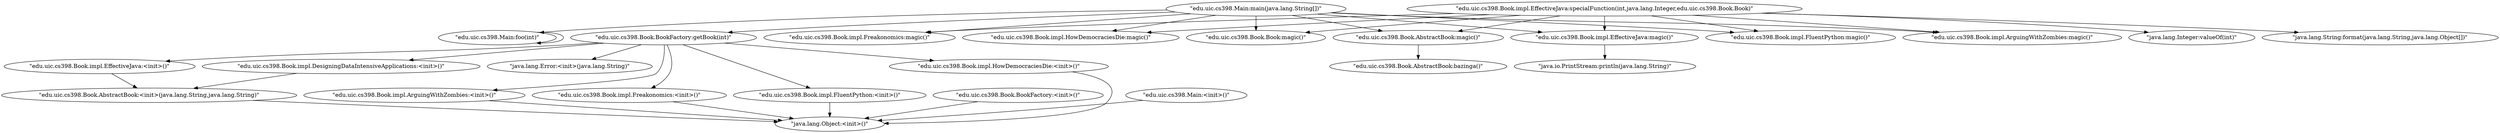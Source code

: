strict digraph G {
  "edu.uic.cs398.Book.AbstractBook:magic()" [ label="\"edu.uic.cs398.Book.AbstractBook:magic()\"" ];
  "edu.uic.cs398.Book.AbstractBook:bazinga()" [ label="\"edu.uic.cs398.Book.AbstractBook:bazinga()\"" ];
  "edu.uic.cs398.Book.impl.ArguingWithZombies:<init>()" [ label="\"edu.uic.cs398.Book.impl.ArguingWithZombies:<init>()\"" ];
  "java.lang.Object:<init>()" [ label="\"java.lang.Object:<init>()\"" ];
  "edu.uic.cs398.Book.BookFactory:getBook(int)" [ label="\"edu.uic.cs398.Book.BookFactory:getBook(int)\"" ];
  "edu.uic.cs398.Book.impl.Freakonomics:<init>()" [ label="\"edu.uic.cs398.Book.impl.Freakonomics:<init>()\"" ];
  "edu.uic.cs398.Book.impl.DesigningDataIntensiveApplications:<init>()" [ label="\"edu.uic.cs398.Book.impl.DesigningDataIntensiveApplications:<init>()\"" ];
  "java.lang.Error:<init>(java.lang.String)" [ label="\"java.lang.Error:<init>(java.lang.String)\"" ];
  "edu.uic.cs398.Book.impl.FluentPython:<init>()" [ label="\"edu.uic.cs398.Book.impl.FluentPython:<init>()\"" ];
  "edu.uic.cs398.Book.impl.HowDemocraciesDie:<init>()" [ label="\"edu.uic.cs398.Book.impl.HowDemocraciesDie:<init>()\"" ];
  "edu.uic.cs398.Book.impl.EffectiveJava:<init>()" [ label="\"edu.uic.cs398.Book.impl.EffectiveJava:<init>()\"" ];
  "edu.uic.cs398.Book.impl.EffectiveJava:magic()" [ label="\"edu.uic.cs398.Book.impl.EffectiveJava:magic()\"" ];
  "java.io.PrintStream:println(java.lang.String)" [ label="\"java.io.PrintStream:println(java.lang.String)\"" ];
  "edu.uic.cs398.Book.impl.EffectiveJava:specialFunction(int,java.lang.Integer,edu.uic.cs398.Book.Book)" [ label="\"edu.uic.cs398.Book.impl.EffectiveJava:specialFunction(int,java.lang.Integer,edu.uic.cs398.Book.Book)\"" ];
  "edu.uic.cs398.Book.impl.FluentPython:magic()" [ label="\"edu.uic.cs398.Book.impl.FluentPython:magic()\"" ];
  "edu.uic.cs398.Book.impl.ArguingWithZombies:magic()" [ label="\"edu.uic.cs398.Book.impl.ArguingWithZombies:magic()\"" ];
  "java.lang.String:format(java.lang.String,java.lang.Object[])" [ label="\"java.lang.String:format(java.lang.String,java.lang.Object[])\"" ];
  "edu.uic.cs398.Book.impl.Freakonomics:magic()" [ label="\"edu.uic.cs398.Book.impl.Freakonomics:magic()\"" ];
  "edu.uic.cs398.Book.impl.HowDemocraciesDie:magic()" [ label="\"edu.uic.cs398.Book.impl.HowDemocraciesDie:magic()\"" ];
  "edu.uic.cs398.Book.Book:magic()" [ label="\"edu.uic.cs398.Book.Book:magic()\"" ];
  "java.lang.Integer:valueOf(int)" [ label="\"java.lang.Integer:valueOf(int)\"" ];
  "edu.uic.cs398.Book.BookFactory:<init>()" [ label="\"edu.uic.cs398.Book.BookFactory:<init>()\"" ];
  "edu.uic.cs398.Book.AbstractBook:<init>(java.lang.String,java.lang.String)" [ label="\"edu.uic.cs398.Book.AbstractBook:<init>(java.lang.String,java.lang.String)\"" ];
  "edu.uic.cs398.Main:main(java.lang.String[])" [ label="\"edu.uic.cs398.Main:main(java.lang.String[])\"" ];
  "edu.uic.cs398.Main:foo(int)" [ label="\"edu.uic.cs398.Main:foo(int)\"" ];
  "edu.uic.cs398.Main:<init>()" [ label="\"edu.uic.cs398.Main:<init>()\"" ];
  "edu.uic.cs398.Book.AbstractBook:magic()" -> "edu.uic.cs398.Book.AbstractBook:bazinga()";
  "edu.uic.cs398.Book.impl.ArguingWithZombies:<init>()" -> "java.lang.Object:<init>()";
  "edu.uic.cs398.Book.BookFactory:getBook(int)" -> "edu.uic.cs398.Book.impl.Freakonomics:<init>()";
  "edu.uic.cs398.Book.BookFactory:getBook(int)" -> "edu.uic.cs398.Book.impl.ArguingWithZombies:<init>()";
  "edu.uic.cs398.Book.BookFactory:getBook(int)" -> "edu.uic.cs398.Book.impl.DesigningDataIntensiveApplications:<init>()";
  "edu.uic.cs398.Book.BookFactory:getBook(int)" -> "java.lang.Error:<init>(java.lang.String)";
  "edu.uic.cs398.Book.BookFactory:getBook(int)" -> "edu.uic.cs398.Book.impl.FluentPython:<init>()";
  "edu.uic.cs398.Book.BookFactory:getBook(int)" -> "edu.uic.cs398.Book.impl.HowDemocraciesDie:<init>()";
  "edu.uic.cs398.Book.BookFactory:getBook(int)" -> "edu.uic.cs398.Book.impl.EffectiveJava:<init>()";
  "edu.uic.cs398.Book.impl.EffectiveJava:magic()" -> "java.io.PrintStream:println(java.lang.String)";
  "edu.uic.cs398.Book.impl.EffectiveJava:specialFunction(int,java.lang.Integer,edu.uic.cs398.Book.Book)" -> "edu.uic.cs398.Book.impl.FluentPython:magic()";
  "edu.uic.cs398.Book.impl.EffectiveJava:specialFunction(int,java.lang.Integer,edu.uic.cs398.Book.Book)" -> "edu.uic.cs398.Book.AbstractBook:magic()";
  "edu.uic.cs398.Book.impl.EffectiveJava:specialFunction(int,java.lang.Integer,edu.uic.cs398.Book.Book)" -> "edu.uic.cs398.Book.impl.ArguingWithZombies:magic()";
  "edu.uic.cs398.Book.impl.EffectiveJava:specialFunction(int,java.lang.Integer,edu.uic.cs398.Book.Book)" -> "java.lang.String:format(java.lang.String,java.lang.Object[])";
  "edu.uic.cs398.Book.impl.EffectiveJava:specialFunction(int,java.lang.Integer,edu.uic.cs398.Book.Book)" -> "edu.uic.cs398.Book.impl.Freakonomics:magic()";
  "edu.uic.cs398.Book.impl.EffectiveJava:specialFunction(int,java.lang.Integer,edu.uic.cs398.Book.Book)" -> "edu.uic.cs398.Book.impl.EffectiveJava:magic()";
  "edu.uic.cs398.Book.impl.EffectiveJava:specialFunction(int,java.lang.Integer,edu.uic.cs398.Book.Book)" -> "edu.uic.cs398.Book.impl.HowDemocraciesDie:magic()";
  "edu.uic.cs398.Book.impl.EffectiveJava:specialFunction(int,java.lang.Integer,edu.uic.cs398.Book.Book)" -> "edu.uic.cs398.Book.Book:magic()";
  "edu.uic.cs398.Book.impl.EffectiveJava:specialFunction(int,java.lang.Integer,edu.uic.cs398.Book.Book)" -> "java.lang.Integer:valueOf(int)";
  "edu.uic.cs398.Book.BookFactory:<init>()" -> "java.lang.Object:<init>()";
  "edu.uic.cs398.Book.impl.Freakonomics:<init>()" -> "java.lang.Object:<init>()";
  "edu.uic.cs398.Book.AbstractBook:<init>(java.lang.String,java.lang.String)" -> "java.lang.Object:<init>()";
  "edu.uic.cs398.Main:main(java.lang.String[])" -> "edu.uic.cs398.Book.impl.FluentPython:magic()";
  "edu.uic.cs398.Main:main(java.lang.String[])" -> "edu.uic.cs398.Book.impl.ArguingWithZombies:magic()";
  "edu.uic.cs398.Main:main(java.lang.String[])" -> "edu.uic.cs398.Book.AbstractBook:magic()";
  "edu.uic.cs398.Main:main(java.lang.String[])" -> "edu.uic.cs398.Book.BookFactory:getBook(int)";
  "edu.uic.cs398.Main:main(java.lang.String[])" -> "edu.uic.cs398.Book.impl.Freakonomics:magic()";
  "edu.uic.cs398.Main:main(java.lang.String[])" -> "edu.uic.cs398.Book.impl.EffectiveJava:magic()";
  "edu.uic.cs398.Main:main(java.lang.String[])" -> "edu.uic.cs398.Main:foo(int)";
  "edu.uic.cs398.Main:main(java.lang.String[])" -> "edu.uic.cs398.Book.impl.HowDemocraciesDie:magic()";
  "edu.uic.cs398.Main:main(java.lang.String[])" -> "edu.uic.cs398.Book.Book:magic()";
  "edu.uic.cs398.Book.impl.DesigningDataIntensiveApplications:<init>()" -> "edu.uic.cs398.Book.AbstractBook:<init>(java.lang.String,java.lang.String)";
  "edu.uic.cs398.Main:foo(int)" -> "edu.uic.cs398.Main:foo(int)";
  "edu.uic.cs398.Book.impl.FluentPython:<init>()" -> "java.lang.Object:<init>()";
  "edu.uic.cs398.Book.impl.HowDemocraciesDie:<init>()" -> "java.lang.Object:<init>()";
  "edu.uic.cs398.Main:<init>()" -> "java.lang.Object:<init>()";
  "edu.uic.cs398.Book.impl.EffectiveJava:<init>()" -> "edu.uic.cs398.Book.AbstractBook:<init>(java.lang.String,java.lang.String)";
}
